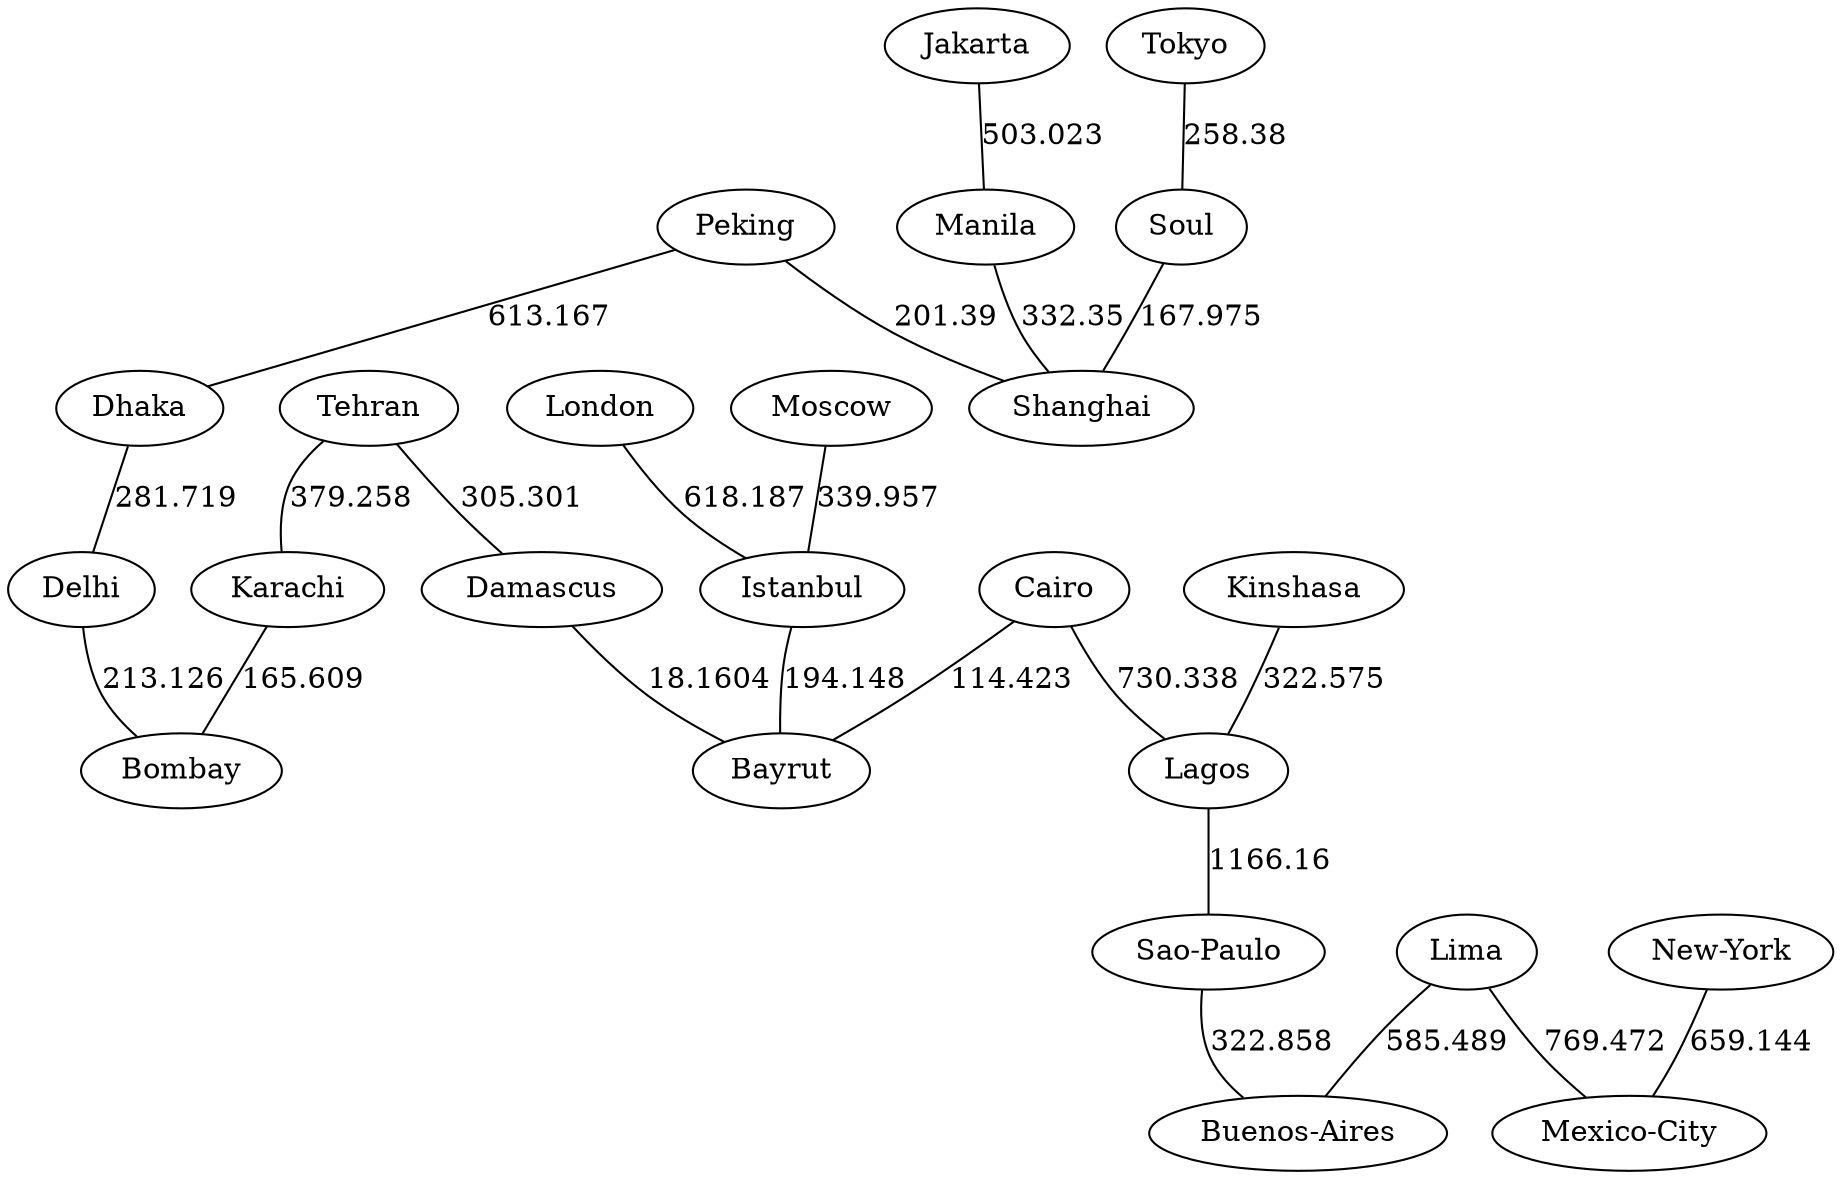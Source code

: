 graph G{
0 [color="black", label = "Bayrut"];
1 [color="black", label = "Shanghai"];
2 [color="black", label = "Bombay"];
3 [color="black", label = "Karachi"];
4 [color="black", label = "Damascus"];
5 [color="black", label = "Buenos-Aires"];
6 [color="black", label = "Delhi"];
7 [color="black", label = "Istanbul"];
8 [color="black", label = "Manila"];
9 [color="black", label = "Sao-Paulo"];
10 [color="black", label = "Moscow"];
11 [color="black", label = "Dhaka"];
12 [color="black", label = "Soul"];
13 [color="black", label = "Lagos"];
14 [color="black", label = "Kinshasa"];
15 [color="black", label = "Tokyo"];
16 [color="black", label = "Mexico-City"];
17 [color="black", label = "Jakarta"];
18 [color="black", label = "New-York"];
19 [color="black", label = "Tehran"];
20 [color="black", label = "Cairo"];
21 [color="black", label = "Lima"];
22 [color="black", label = "Peking"];
23 [color="black", label = "London"];
3--2 [label = "165.609"];
4--0 [label = "18.1604"];
6--2 [label = "213.126"];
7--0 [label = "194.148"];
8--1 [label = "332.35"];
9--5 [label = "322.858"];
10--7 [label = "339.957"];
11--6 [label = "281.719"];
12--1 [label = "167.975"];
13--9 [label = "1166.16"];
14--13 [label = "322.575"];
15--12 [label = "258.38"];
17--8 [label = "503.023"];
18--16 [label = "659.144"];
19--3 [label = "379.258"];
19--4 [label = "305.301"];
20--0 [label = "114.423"];
20--13 [label = "730.338"];
21--5 [label = "585.489"];
21--16 [label = "769.472"];
22--1 [label = "201.39"];
22--11 [label = "613.167"];
23--7 [label = "618.187"];
}
